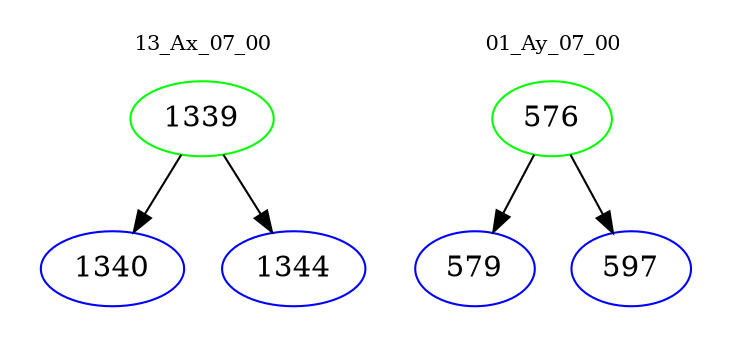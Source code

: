 digraph{
subgraph cluster_0 {
color = white
label = "13_Ax_07_00";
fontsize=10;
T0_1339 [label="1339", color="green"]
T0_1339 -> T0_1340 [color="black"]
T0_1340 [label="1340", color="blue"]
T0_1339 -> T0_1344 [color="black"]
T0_1344 [label="1344", color="blue"]
}
subgraph cluster_1 {
color = white
label = "01_Ay_07_00";
fontsize=10;
T1_576 [label="576", color="green"]
T1_576 -> T1_579 [color="black"]
T1_579 [label="579", color="blue"]
T1_576 -> T1_597 [color="black"]
T1_597 [label="597", color="blue"]
}
}
